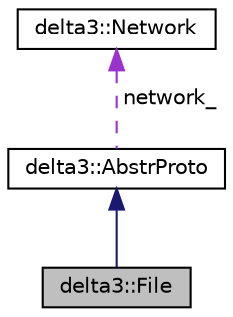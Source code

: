 digraph "delta3::File"
{
  edge [fontname="Helvetica",fontsize="10",labelfontname="Helvetica",labelfontsize="10"];
  node [fontname="Helvetica",fontsize="10",shape=record];
  Node1 [label="delta3::File",height=0.2,width=0.4,color="black", fillcolor="grey75", style="filled" fontcolor="black"];
  Node2 -> Node1 [dir="back",color="midnightblue",fontsize="10",style="solid",fontname="Helvetica"];
  Node2 [label="delta3::AbstrProto",height=0.2,width=0.4,color="black", fillcolor="white", style="filled",URL="$classdelta3_1_1_abstr_proto.html"];
  Node3 -> Node2 [dir="back",color="darkorchid3",fontsize="10",style="dashed",label=" network_" ,fontname="Helvetica"];
  Node3 [label="delta3::Network",height=0.2,width=0.4,color="black", fillcolor="white", style="filled",URL="$classdelta3_1_1_network.html"];
}
